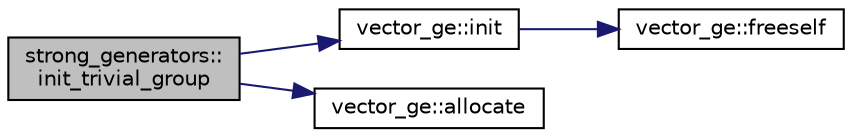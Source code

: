 digraph "strong_generators::init_trivial_group"
{
  edge [fontname="Helvetica",fontsize="10",labelfontname="Helvetica",labelfontsize="10"];
  node [fontname="Helvetica",fontsize="10",shape=record];
  rankdir="LR";
  Node3966 [label="strong_generators::\linit_trivial_group",height=0.2,width=0.4,color="black", fillcolor="grey75", style="filled", fontcolor="black"];
  Node3966 -> Node3967 [color="midnightblue",fontsize="10",style="solid",fontname="Helvetica"];
  Node3967 [label="vector_ge::init",height=0.2,width=0.4,color="black", fillcolor="white", style="filled",URL="$d4/d6e/classvector__ge.html#afe1d6befd1f1501e6be34afbaa9d30a8"];
  Node3967 -> Node3968 [color="midnightblue",fontsize="10",style="solid",fontname="Helvetica"];
  Node3968 [label="vector_ge::freeself",height=0.2,width=0.4,color="black", fillcolor="white", style="filled",URL="$d4/d6e/classvector__ge.html#aa002e4b715cc73a9b8b367d29700b452"];
  Node3966 -> Node3969 [color="midnightblue",fontsize="10",style="solid",fontname="Helvetica"];
  Node3969 [label="vector_ge::allocate",height=0.2,width=0.4,color="black", fillcolor="white", style="filled",URL="$d4/d6e/classvector__ge.html#a35b062a9201b30f0a87bf87702d243ae"];
}
